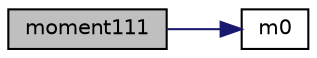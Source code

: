 digraph "moment111"
{
  bgcolor="transparent";
  edge [fontname="Helvetica",fontsize="10",labelfontname="Helvetica",labelfontsize="10"];
  node [fontname="Helvetica",fontsize="10",shape=record];
  rankdir="LR";
  Node70 [label="moment111",height=0.2,width=0.4,color="black", fillcolor="grey75", style="filled", fontcolor="black"];
  Node70 -> Node71 [color="midnightblue",fontsize="10",style="solid",fontname="Helvetica"];
  Node71 [label="m0",height=0.2,width=0.4,color="black",URL="$a01745.html#ac84f31065245ae483b6548456ffec420"];
}

